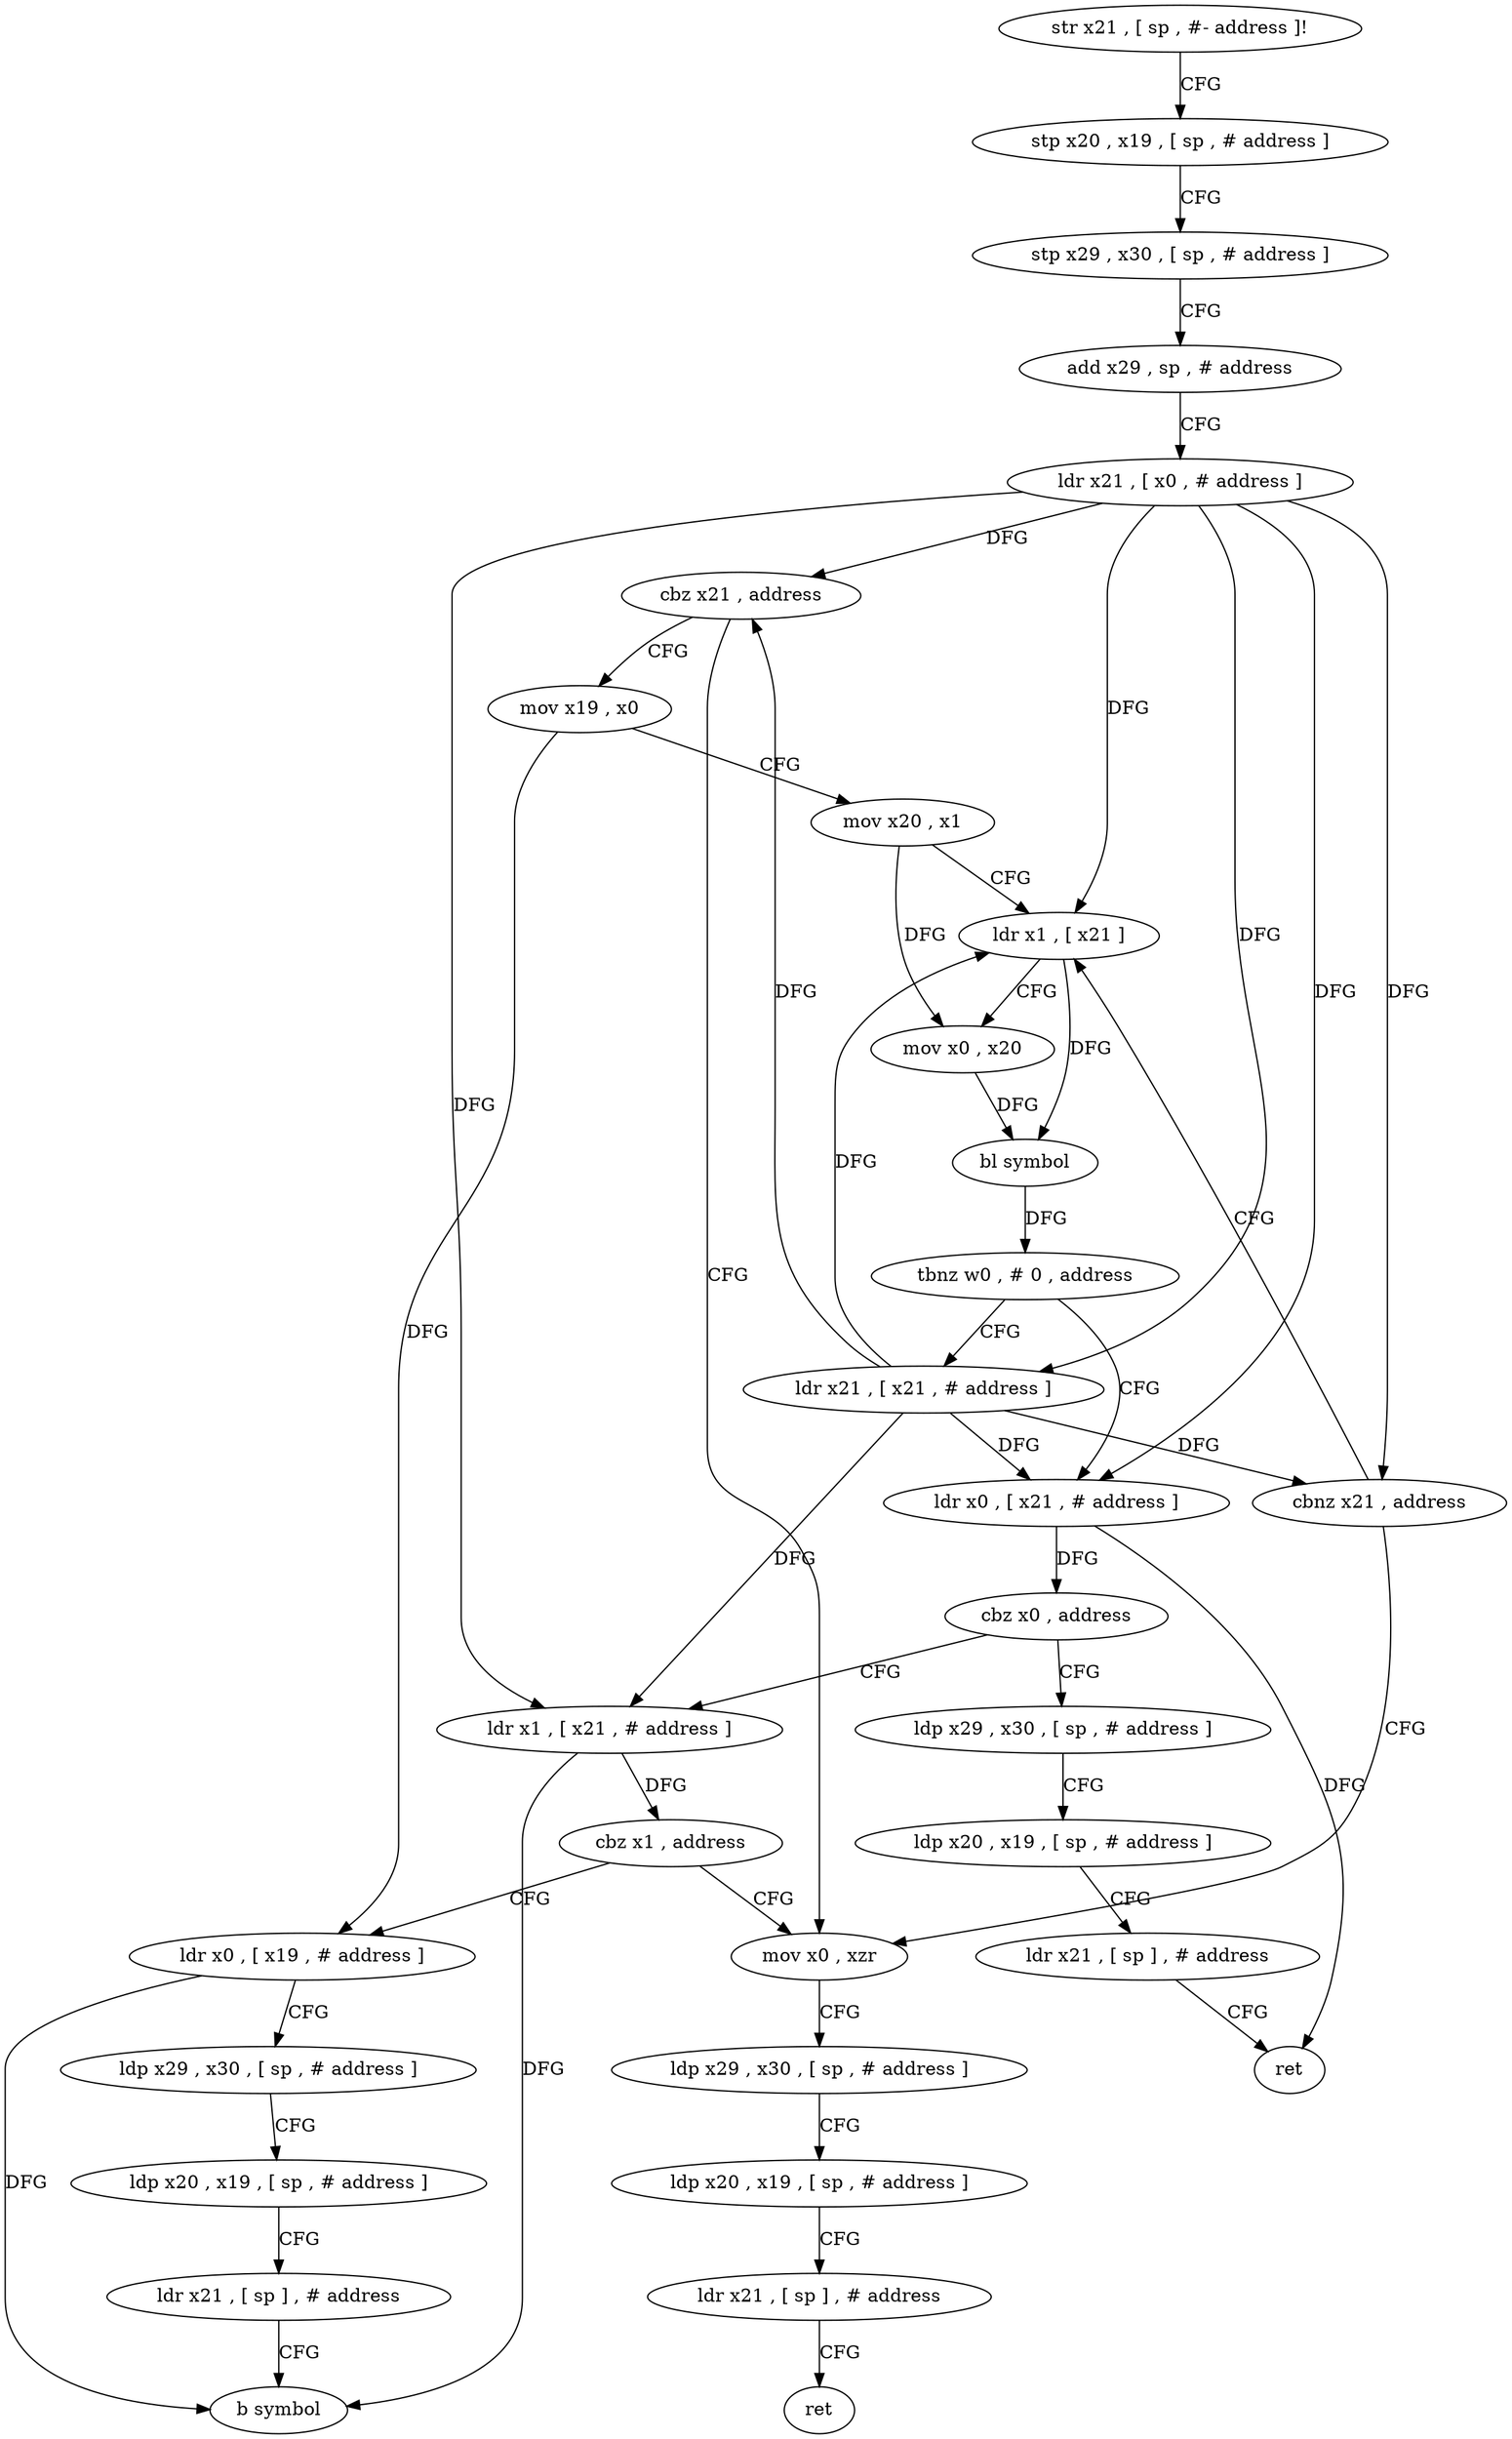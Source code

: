 digraph "func" {
"85144" [label = "str x21 , [ sp , #- address ]!" ]
"85148" [label = "stp x20 , x19 , [ sp , # address ]" ]
"85152" [label = "stp x29 , x30 , [ sp , # address ]" ]
"85156" [label = "add x29 , sp , # address" ]
"85160" [label = "ldr x21 , [ x0 , # address ]" ]
"85164" [label = "cbz x21 , address" ]
"85200" [label = "mov x0 , xzr" ]
"85168" [label = "mov x19 , x0" ]
"85204" [label = "ldp x29 , x30 , [ sp , # address ]" ]
"85208" [label = "ldp x20 , x19 , [ sp , # address ]" ]
"85212" [label = "ldr x21 , [ sp ] , # address" ]
"85216" [label = "ret" ]
"85172" [label = "mov x20 , x1" ]
"85176" [label = "ldr x1 , [ x21 ]" ]
"85220" [label = "ldr x0 , [ x21 , # address ]" ]
"85224" [label = "cbz x0 , address" ]
"85244" [label = "ldr x1 , [ x21 , # address ]" ]
"85228" [label = "ldp x29 , x30 , [ sp , # address ]" ]
"85192" [label = "ldr x21 , [ x21 , # address ]" ]
"85196" [label = "cbnz x21 , address" ]
"85248" [label = "cbz x1 , address" ]
"85252" [label = "ldr x0 , [ x19 , # address ]" ]
"85232" [label = "ldp x20 , x19 , [ sp , # address ]" ]
"85236" [label = "ldr x21 , [ sp ] , # address" ]
"85240" [label = "ret" ]
"85180" [label = "mov x0 , x20" ]
"85184" [label = "bl symbol" ]
"85188" [label = "tbnz w0 , # 0 , address" ]
"85256" [label = "ldp x29 , x30 , [ sp , # address ]" ]
"85260" [label = "ldp x20 , x19 , [ sp , # address ]" ]
"85264" [label = "ldr x21 , [ sp ] , # address" ]
"85268" [label = "b symbol" ]
"85144" -> "85148" [ label = "CFG" ]
"85148" -> "85152" [ label = "CFG" ]
"85152" -> "85156" [ label = "CFG" ]
"85156" -> "85160" [ label = "CFG" ]
"85160" -> "85164" [ label = "DFG" ]
"85160" -> "85176" [ label = "DFG" ]
"85160" -> "85220" [ label = "DFG" ]
"85160" -> "85192" [ label = "DFG" ]
"85160" -> "85196" [ label = "DFG" ]
"85160" -> "85244" [ label = "DFG" ]
"85164" -> "85200" [ label = "CFG" ]
"85164" -> "85168" [ label = "CFG" ]
"85200" -> "85204" [ label = "CFG" ]
"85168" -> "85172" [ label = "CFG" ]
"85168" -> "85252" [ label = "DFG" ]
"85204" -> "85208" [ label = "CFG" ]
"85208" -> "85212" [ label = "CFG" ]
"85212" -> "85216" [ label = "CFG" ]
"85172" -> "85176" [ label = "CFG" ]
"85172" -> "85180" [ label = "DFG" ]
"85176" -> "85180" [ label = "CFG" ]
"85176" -> "85184" [ label = "DFG" ]
"85220" -> "85224" [ label = "DFG" ]
"85220" -> "85240" [ label = "DFG" ]
"85224" -> "85244" [ label = "CFG" ]
"85224" -> "85228" [ label = "CFG" ]
"85244" -> "85248" [ label = "DFG" ]
"85244" -> "85268" [ label = "DFG" ]
"85228" -> "85232" [ label = "CFG" ]
"85192" -> "85196" [ label = "DFG" ]
"85192" -> "85164" [ label = "DFG" ]
"85192" -> "85176" [ label = "DFG" ]
"85192" -> "85220" [ label = "DFG" ]
"85192" -> "85244" [ label = "DFG" ]
"85196" -> "85176" [ label = "CFG" ]
"85196" -> "85200" [ label = "CFG" ]
"85248" -> "85200" [ label = "CFG" ]
"85248" -> "85252" [ label = "CFG" ]
"85252" -> "85256" [ label = "CFG" ]
"85252" -> "85268" [ label = "DFG" ]
"85232" -> "85236" [ label = "CFG" ]
"85236" -> "85240" [ label = "CFG" ]
"85180" -> "85184" [ label = "DFG" ]
"85184" -> "85188" [ label = "DFG" ]
"85188" -> "85220" [ label = "CFG" ]
"85188" -> "85192" [ label = "CFG" ]
"85256" -> "85260" [ label = "CFG" ]
"85260" -> "85264" [ label = "CFG" ]
"85264" -> "85268" [ label = "CFG" ]
}
